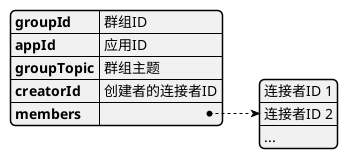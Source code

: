 @startjson
skinparam shadowing false
skinparam defaultFontName xfonts-wqy
skinparam dpi 300
skinparam activity  {
    DiamondFontSize 14
    ArrowFontSize 14
    FontSize 14
}


{
    "groupId": "群组ID",
    "appId": "应用ID",
    "groupTopic": "群组主题",
    "creatorId": "创建者的连接者ID",
    "members": [
        "连接者ID 1",
        "连接者ID 2",
        "..."
    ]
}
@endjson
